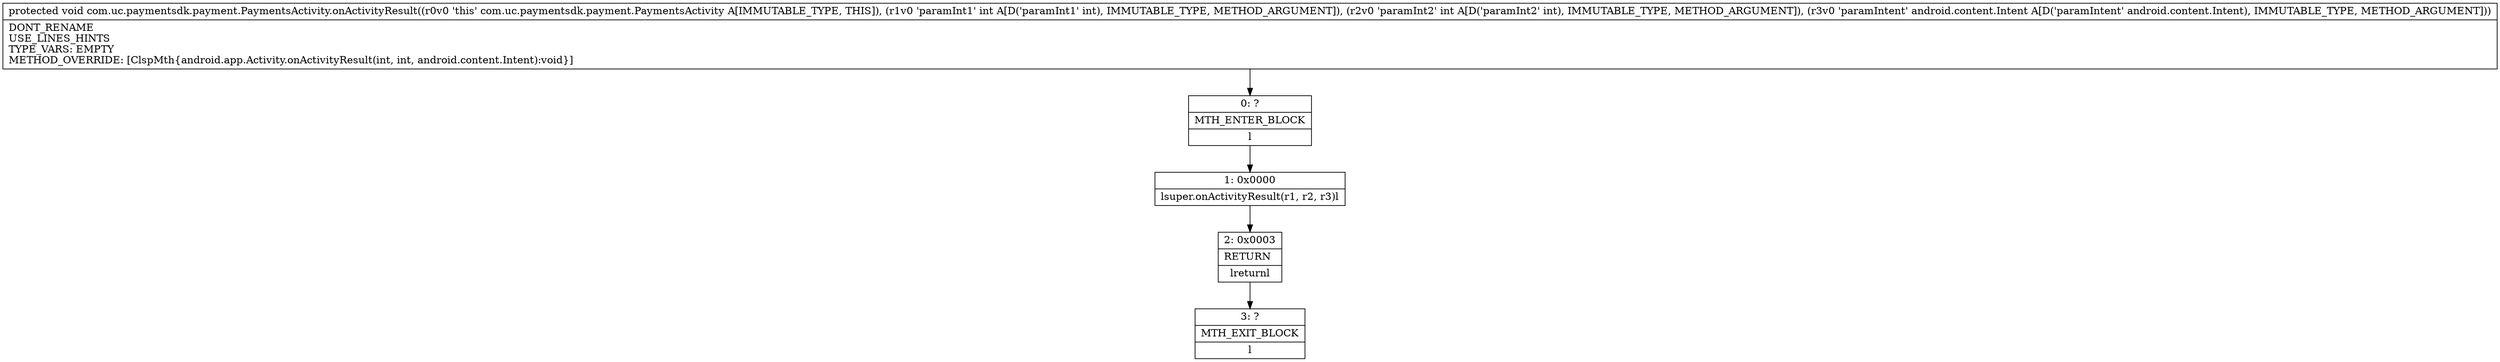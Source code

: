 digraph "CFG forcom.uc.paymentsdk.payment.PaymentsActivity.onActivityResult(IILandroid\/content\/Intent;)V" {
Node_0 [shape=record,label="{0\:\ ?|MTH_ENTER_BLOCK\l|l}"];
Node_1 [shape=record,label="{1\:\ 0x0000|lsuper.onActivityResult(r1, r2, r3)l}"];
Node_2 [shape=record,label="{2\:\ 0x0003|RETURN\l|lreturnl}"];
Node_3 [shape=record,label="{3\:\ ?|MTH_EXIT_BLOCK\l|l}"];
MethodNode[shape=record,label="{protected void com.uc.paymentsdk.payment.PaymentsActivity.onActivityResult((r0v0 'this' com.uc.paymentsdk.payment.PaymentsActivity A[IMMUTABLE_TYPE, THIS]), (r1v0 'paramInt1' int A[D('paramInt1' int), IMMUTABLE_TYPE, METHOD_ARGUMENT]), (r2v0 'paramInt2' int A[D('paramInt2' int), IMMUTABLE_TYPE, METHOD_ARGUMENT]), (r3v0 'paramIntent' android.content.Intent A[D('paramIntent' android.content.Intent), IMMUTABLE_TYPE, METHOD_ARGUMENT]))  | DONT_RENAME\lUSE_LINES_HINTS\lTYPE_VARS: EMPTY\lMETHOD_OVERRIDE: [ClspMth\{android.app.Activity.onActivityResult(int, int, android.content.Intent):void\}]\l}"];
MethodNode -> Node_0;
Node_0 -> Node_1;
Node_1 -> Node_2;
Node_2 -> Node_3;
}


